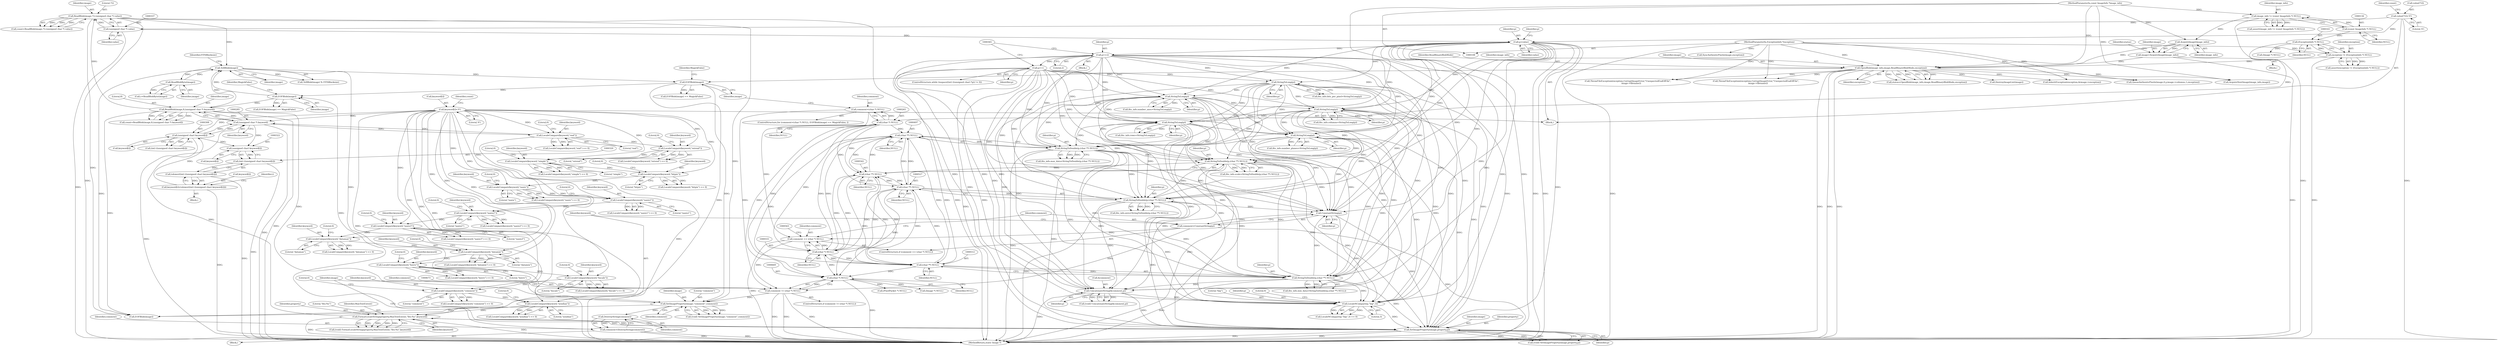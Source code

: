 digraph "0_ImageMagick_f6e9d0d9955e85bdd7540b251cd50d598dacc5e6_18@pointer" {
"1000680" [label="(Call,DestroyString(comment))"];
"1000674" [label="(Call,SetImageProperty(image,\"comment\",comment))"];
"1000613" [label="(Call,TellBlob(image))"];
"1000333" [label="(Call,ReadBlob(image,72,(unsigned char *) value))"];
"1000281" [label="(Call,ReadBlob(image,8,(unsigned char *) keyword))"];
"1000274" [label="(Call,EOFBlob(image))"];
"1000268" [label="(Call,EOFBlob(image))"];
"1000175" [label="(Call,OpenBlob(image_info,image,ReadBinaryBlobMode,exception))"];
"1000171" [label="(Call,AcquireImage(image_info))"];
"1000131" [label="(Call,image_info != (const ImageInfo *) NULL)"];
"1000109" [label="(MethodParameterIn,const ImageInfo *image_info)"];
"1000133" [label="(Call,(const ImageInfo *) NULL)"];
"1000169" [label="(Call,image=AcquireImage(image_info))"];
"1000158" [label="(Call,exception != (ExceptionInfo *) NULL)"];
"1000110" [label="(MethodParameterIn,ExceptionInfo *exception)"];
"1000160" [label="(Call,(ExceptionInfo *) NULL)"];
"1000602" [label="(Call,SetImageProperty(image,property,p))"];
"1000595" [label="(Call,FormatLocaleString(property,MaxTextExtent,\"fits:%s\",keyword))"];
"1000570" [label="(Call,LocaleCompare(keyword,\"xendian\"))"];
"1000546" [label="(Call,LocaleCompare(keyword,\"comment\"))"];
"1000326" [label="(Call,keyword[i]='\0')"];
"1000531" [label="(Call,LocaleCompare(keyword,\"bscale\"))"];
"1000516" [label="(Call,LocaleCompare(keyword,\"bzero\"))"];
"1000501" [label="(Call,LocaleCompare(keyword,\"datamin\"))"];
"1000486" [label="(Call,LocaleCompare(keyword,\"datamax\"))"];
"1000474" [label="(Call,LocaleCompare(keyword,\"naxis3\"))"];
"1000462" [label="(Call,LocaleCompare(keyword,\"naxis2\"))"];
"1000450" [label="(Call,LocaleCompare(keyword,\"naxis1\"))"];
"1000438" [label="(Call,LocaleCompare(keyword,\"naxis\"))"];
"1000426" [label="(Call,LocaleCompare(keyword,\"bitpix\"))"];
"1000404" [label="(Call,LocaleCompare(keyword,\"simple\"))"];
"1000382" [label="(Call,LocaleCompare(keyword,\"extend\"))"];
"1000375" [label="(Call,LocaleCompare(keyword,\"end\"))"];
"1000284" [label="(Call,(unsigned char *) keyword)"];
"1000307" [label="(Call,(unsigned char) keyword[i])"];
"1000314" [label="(Call,keyword[i]=tolower((int) ((unsigned char) keyword[i])))"];
"1000318" [label="(Call,tolower((int) ((unsigned char) keyword[i])))"];
"1000319" [label="(Call,(int) ((unsigned char) keyword[i]))"];
"1000321" [label="(Call,(unsigned char) keyword[i])"];
"1000539" [label="(Call,StringToDouble(p,(char **) NULL))"];
"1000524" [label="(Call,StringToDouble(p,(char **) NULL))"];
"1000458" [label="(Call,StringToLong(p))"];
"1000446" [label="(Call,StringToLong(p))"];
"1000349" [label="(Call,p=value)"];
"1000336" [label="(Call,(unsigned char *) value)"];
"1000339" [label="(Call,value[72]='\0')"];
"1000434" [label="(Call,StringToLong(p))"];
"1000371" [label="(Call,p++)"];
"1000358" [label="(Call,p+=2)"];
"1000482" [label="(Call,StringToLong(p))"];
"1000470" [label="(Call,StringToLong(p))"];
"1000494" [label="(Call,StringToDouble(p,(char **) NULL))"];
"1000496" [label="(Call,(char **) NULL)"];
"1000526" [label="(Call,(char **) NULL)"];
"1000554" [label="(Call,(char *) NULL)"];
"1000264" [label="(Call,(char *) NULL)"];
"1000541" [label="(Call,(char **) NULL)"];
"1000511" [label="(Call,(char **) NULL)"];
"1000509" [label="(Call,StringToDouble(p,(char **) NULL))"];
"1000559" [label="(Call,ConstantString(p))"];
"1000577" [label="(Call,LocaleNCompare(p,\"big\",3))"];
"1000564" [label="(Call,ConcatenateString(&comment,p))"];
"1000622" [label="(Call,ReadBlobByte(image))"];
"1000666" [label="(Call,comment != (char *) NULL)"];
"1000552" [label="(Call,comment == (char *) NULL)"];
"1000262" [label="(Call,comment=(char *) NULL)"];
"1000557" [label="(Call,comment=ConstantString(p))"];
"1000668" [label="(Call,(char *) NULL)"];
"1000678" [label="(Call,comment=DestroyString(comment))"];
"1000533" [label="(Literal,\"bscale\")"];
"1000172" [label="(Identifier,image_info)"];
"1000174" [label="(Identifier,status)"];
"1000187" [label="(Call,DestroyImageList(image))"];
"1000309" [label="(Call,keyword[i])"];
"1000339" [label="(Call,value[72]='\0')"];
"1000175" [label="(Call,OpenBlob(image_info,image,ReadBinaryBlobMode,exception))"];
"1000681" [label="(Identifier,comment)"];
"1000546" [label="(Call,LocaleCompare(keyword,\"comment\"))"];
"1000541" [label="(Call,(char **) NULL)"];
"1000277" [label="(Block,)"];
"1000307" [label="(Call,(unsigned char) keyword[i])"];
"1000178" [label="(Identifier,ReadBinaryBlobMode)"];
"1000539" [label="(Call,StringToDouble(p,(char **) NULL))"];
"1000269" [label="(Identifier,image)"];
"1000346" [label="(Identifier,count)"];
"1000560" [label="(Identifier,p)"];
"1000595" [label="(Call,FormatLocaleString(property,MaxTextExtent,\"fits:%s\",keyword))"];
"1000361" [label="(ControlStructure,while (isspace((int) ((unsigned char) *p)) != 0))"];
"1000381" [label="(Call,LocaleCompare(keyword,\"extend\") == 0)"];
"1000404" [label="(Call,LocaleCompare(keyword,\"simple\"))"];
"1000495" [label="(Identifier,p)"];
"1000488" [label="(Literal,\"datamax\")"];
"1000406" [label="(Literal,\"simple\")"];
"1000326" [label="(Call,keyword[i]='\0')"];
"1000515" [label="(Call,LocaleCompare(keyword,\"bzero\") == 0)"];
"1000620" [label="(Call,c=ReadBlobByte(image))"];
"1000936" [label="(Call,QueueAuthenticPixels(image,0,y,image->columns,1,exception))"];
"1000603" [label="(Identifier,image)"];
"1000549" [label="(Literal,0)"];
"1000286" [label="(Identifier,keyword)"];
"1000110" [label="(MethodParameterIn,ExceptionInfo *exception)"];
"1000111" [label="(Block,)"];
"1000282" [label="(Identifier,image)"];
"1000556" [label="(Identifier,NULL)"];
"1000489" [label="(Literal,0)"];
"1000596" [label="(Identifier,property)"];
"1000530" [label="(Call,LocaleCompare(keyword,\"bscale\") == 0)"];
"1000503" [label="(Literal,\"datamin\")"];
"1000371" [label="(Call,p++)"];
"1000462" [label="(Call,LocaleCompare(keyword,\"naxis2\"))"];
"1000263" [label="(Identifier,comment)"];
"1000511" [label="(Call,(char **) NULL)"];
"1000176" [label="(Identifier,image_info)"];
"1000359" [label="(Identifier,p)"];
"1000343" [label="(Literal,'\0')"];
"1000267" [label="(Call,EOFBlob(image) == MagickFalse)"];
"1000570" [label="(Call,LocaleCompare(keyword,\"xendian\"))"];
"1000576" [label="(Call,LocaleNCompare(p,\"big\",3) == 0)"];
"1000274" [label="(Call,EOFBlob(image))"];
"1000336" [label="(Call,(unsigned char *) value)"];
"1000430" [label="(Call,fits_info.bits_per_pixel=StringToLong(p))"];
"1000360" [label="(Literal,2)"];
"1000602" [label="(Call,SetImageProperty(image,property,p))"];
"1000158" [label="(Call,exception != (ExceptionInfo *) NULL)"];
"1000434" [label="(Call,StringToLong(p))"];
"1000442" [label="(Call,fits_info.number_axes=StringToLong(p))"];
"1000465" [label="(Literal,0)"];
"1000264" [label="(Call,(char *) NULL)"];
"1000464" [label="(Literal,\"naxis2\")"];
"1000685" [label="(Identifier,image)"];
"1000571" [label="(Identifier,keyword)"];
"1000190" [label="(Call,(Image *) NULL)"];
"1000516" [label="(Call,LocaleCompare(keyword,\"bzero\"))"];
"1000384" [label="(Literal,\"extend\")"];
"1000526" [label="(Call,(char **) NULL)"];
"1000440" [label="(Literal,\"naxis\")"];
"1000562" [label="(Call,(void) ConcatenateString(&comment,p))"];
"1000483" [label="(Identifier,p)"];
"1000477" [label="(Literal,0)"];
"1000281" [label="(Call,ReadBlob(image,8,(unsigned char *) keyword))"];
"1000427" [label="(Identifier,keyword)"];
"1000614" [label="(Identifier,image)"];
"1000666" [label="(Call,comment != (char *) NULL)"];
"1001109" [label="(Call,AcquireNextImage(image_info,image))"];
"1001033" [label="(Call,SyncAuthenticPixels(image,exception))"];
"1000678" [label="(Call,comment=DestroyString(comment))"];
"1000279" [label="(Call,count=ReadBlob(image,8,(unsigned char *) keyword))"];
"1000494" [label="(Call,StringToDouble(p,(char **) NULL))"];
"1000452" [label="(Literal,\"naxis1\")"];
"1000478" [label="(Call,fits_info.number_planes=StringToLong(p))"];
"1000598" [label="(Literal,\"fits:%s\")"];
"1000171" [label="(Call,AcquireImage(image_info))"];
"1000518" [label="(Literal,\"bzero\")"];
"1000162" [label="(Identifier,NULL)"];
"1000579" [label="(Literal,\"big\")"];
"1000519" [label="(Literal,0)"];
"1000597" [label="(Identifier,MaxTextExtent)"];
"1000485" [label="(Call,LocaleCompare(keyword,\"datamax\") == 0)"];
"1000557" [label="(Call,comment=ConstantString(p))"];
"1000446" [label="(Call,StringToLong(p))"];
"1000547" [label="(Identifier,keyword)"];
"1000502" [label="(Identifier,keyword)"];
"1000520" [label="(Call,fits_info.zero=StringToDouble(p,(char **) NULL))"];
"1000375" [label="(Call,LocaleCompare(keyword,\"end\"))"];
"1000665" [label="(ControlStructure,if (comment != (char *) NULL))"];
"1000351" [label="(Identifier,value)"];
"1000552" [label="(Call,comment == (char *) NULL)"];
"1000612" [label="(Call,TellBlob(image) % FITSBlocksize)"];
"1000613" [label="(Call,TellBlob(image))"];
"1000276" [label="(Identifier,MagickFalse)"];
"1000545" [label="(Call,LocaleCompare(keyword,\"comment\") == 0)"];
"1000475" [label="(Identifier,keyword)"];
"1000451" [label="(Identifier,keyword)"];
"1000323" [label="(Call,keyword[i])"];
"1000622" [label="(Call,ReadBlobByte(image))"];
"1000470" [label="(Call,StringToLong(p))"];
"1000573" [label="(Literal,0)"];
"1000487" [label="(Identifier,keyword)"];
"1000273" [label="(Call,EOFBlob(image) == MagickFalse)"];
"1000275" [label="(Identifier,image)"];
"1000109" [label="(MethodParameterIn,const ImageInfo *image_info)"];
"1000599" [label="(Identifier,keyword)"];
"1000559" [label="(Call,ConstantString(p))"];
"1000501" [label="(Call,LocaleCompare(keyword,\"datamin\"))"];
"1000623" [label="(Identifier,image)"];
"1000577" [label="(Call,LocaleNCompare(p,\"big\",3))"];
"1000315" [label="(Call,keyword[i])"];
"1000474" [label="(Call,LocaleCompare(keyword,\"naxis3\"))"];
"1000169" [label="(Call,image=AcquireImage(image_info))"];
"1000377" [label="(Literal,\"end\")"];
"1000600" [label="(Call,(void) SetImageProperty(image,property,p))"];
"1000466" [label="(Call,fits_info.rows=StringToLong(p))"];
"1000338" [label="(Identifier,value)"];
"1000604" [label="(Identifier,property)"];
"1000548" [label="(Literal,\"comment\")"];
"1000435" [label="(Identifier,p)"];
"1000498" [label="(Identifier,NULL)"];
"1000500" [label="(Call,LocaleCompare(keyword,\"datamin\") == 0)"];
"1000425" [label="(Call,LocaleCompare(keyword,\"bitpix\") == 0)"];
"1000553" [label="(Identifier,comment)"];
"1000426" [label="(Call,LocaleCompare(keyword,\"bitpix\"))"];
"1000458" [label="(Call,StringToLong(p))"];
"1000668" [label="(Call,(char *) NULL)"];
"1000593" [label="(Call,(void) FormatLocaleString(property,MaxTextExtent,\"fits:%s\",keyword))"];
"1000441" [label="(Literal,0)"];
"1000332" [label="(Identifier,count)"];
"1000319" [label="(Call,(int) ((unsigned char) keyword[i]))"];
"1000532" [label="(Identifier,keyword)"];
"1000677" [label="(Identifier,comment)"];
"1000449" [label="(Call,LocaleCompare(keyword,\"naxis1\") == 0)"];
"1000540" [label="(Identifier,p)"];
"1000177" [label="(Identifier,image)"];
"1000327" [label="(Call,keyword[i])"];
"1000670" [label="(Identifier,NULL)"];
"1000318" [label="(Call,tolower((int) ((unsigned char) keyword[i])))"];
"1000564" [label="(Call,ConcatenateString(&comment,p))"];
"1000130" [label="(Call,assert(image_info != (const ImageInfo *) NULL))"];
"1000429" [label="(Literal,0)"];
"1000505" [label="(Call,fits_info.min_data=StringToDouble(p,(char **) NULL))"];
"1000378" [label="(Literal,0)"];
"1000684" [label="(Call,EOFBlob(image))"];
"1000476" [label="(Literal,\"naxis3\")"];
"1000482" [label="(Call,StringToLong(p))"];
"1000428" [label="(Literal,\"bitpix\")"];
"1000135" [label="(Identifier,NULL)"];
"1000405" [label="(Identifier,keyword)"];
"1000572" [label="(Literal,\"xendian\")"];
"1000674" [label="(Call,SetImageProperty(image,\"comment\",comment))"];
"1000580" [label="(Literal,3)"];
"1000675" [label="(Identifier,image)"];
"1000133" [label="(Call,(const ImageInfo *) NULL)"];
"1000676" [label="(Literal,\"comment\")"];
"1000517" [label="(Identifier,keyword)"];
"1000403" [label="(Call,LocaleCompare(keyword,\"simple\") == 0)"];
"1000159" [label="(Identifier,exception)"];
"1000357" [label="(Block,)"];
"1000450" [label="(Call,LocaleCompare(keyword,\"naxis1\"))"];
"1000170" [label="(Identifier,image)"];
"1000667" [label="(Identifier,comment)"];
"1000331" [label="(Call,count=ReadBlob(image,72,(unsigned char *) value))"];
"1000157" [label="(Call,assert(exception != (ExceptionInfo *) NULL))"];
"1000330" [label="(Literal,'\0')"];
"1000350" [label="(Identifier,p)"];
"1000376" [label="(Identifier,keyword)"];
"1000535" [label="(Call,fits_info.scale=StringToDouble(p,(char **) NULL))"];
"1000439" [label="(Identifier,keyword)"];
"1000270" [label="(Identifier,MagickFalse)"];
"1000132" [label="(Identifier,image_info)"];
"1000131" [label="(Call,image_info != (const ImageInfo *) NULL)"];
"1000463" [label="(Identifier,keyword)"];
"1000349" [label="(Call,p=value)"];
"1000525" [label="(Identifier,p)"];
"1000334" [label="(Identifier,image)"];
"1000382" [label="(Call,LocaleCompare(keyword,\"extend\"))"];
"1000558" [label="(Identifier,comment)"];
"1001153" [label="(MethodReturn,static Image *)"];
"1000605" [label="(Identifier,p)"];
"1000504" [label="(Literal,0)"];
"1000679" [label="(Identifier,comment)"];
"1000355" [label="(Identifier,p)"];
"1000551" [label="(ControlStructure,if (comment == (char *) NULL))"];
"1000543" [label="(Identifier,NULL)"];
"1000554" [label="(Call,(char *) NULL)"];
"1000333" [label="(Call,ReadBlob(image,72,(unsigned char *) value))"];
"1000262" [label="(Call,comment=(char *) NULL)"];
"1000565" [label="(Call,&comment)"];
"1000948" [label="(Call,(PixelPacket *) NULL)"];
"1000569" [label="(Call,LocaleCompare(keyword,\"xendian\") == 0)"];
"1000372" [label="(Identifier,p)"];
"1000471" [label="(Identifier,p)"];
"1000437" [label="(Call,LocaleCompare(keyword,\"naxis\") == 0)"];
"1000531" [label="(Call,LocaleCompare(keyword,\"bscale\"))"];
"1000407" [label="(Literal,0)"];
"1000578" [label="(Identifier,p)"];
"1000447" [label="(Identifier,p)"];
"1000179" [label="(Identifier,exception)"];
"1000383" [label="(Identifier,keyword)"];
"1000615" [label="(Identifier,FITSBlocksize)"];
"1000680" [label="(Call,DestroyString(comment))"];
"1001069" [label="(Call,ThrowFileException(exception,CorruptImageError,\"UnexpectedEndOfFile\",\n          image->filename))"];
"1000261" [label="(ControlStructure,for (comment=(char *) NULL; EOFBlob(image) == MagickFalse; ))"];
"1000266" [label="(Identifier,NULL)"];
"1000314" [label="(Call,keyword[i]=tolower((int) ((unsigned char) keyword[i])))"];
"1000509" [label="(Call,StringToDouble(p,(char **) NULL))"];
"1000454" [label="(Call,fits_info.columns=StringToLong(p))"];
"1000340" [label="(Call,value[72])"];
"1000567" [label="(Identifier,p)"];
"1000513" [label="(Identifier,NULL)"];
"1000438" [label="(Call,LocaleCompare(keyword,\"naxis\"))"];
"1000283" [label="(Literal,8)"];
"1000687" [label="(Call,ThrowFileException(exception,CorruptImageError,\"UnexpectedEndOfFile\",\n      image->filename))"];
"1000459" [label="(Identifier,p)"];
"1000496" [label="(Call,(char **) NULL)"];
"1000284" [label="(Call,(unsigned char *) keyword)"];
"1000453" [label="(Literal,0)"];
"1000301" [label="(Block,)"];
"1000486" [label="(Call,LocaleCompare(keyword,\"datamax\"))"];
"1000385" [label="(Literal,0)"];
"1000335" [label="(Literal,72)"];
"1000268" [label="(Call,EOFBlob(image))"];
"1000173" [label="(Call,status=OpenBlob(image_info,image,ReadBinaryBlobMode,exception))"];
"1000524" [label="(Call,StringToDouble(p,(char **) NULL))"];
"1000490" [label="(Call,fits_info.max_data=StringToDouble(p,(char **) NULL))"];
"1000358" [label="(Call,p+=2)"];
"1000581" [label="(Literal,0)"];
"1000305" [label="(Call,(int) ((unsigned char) keyword[i]))"];
"1000837" [label="(Call,InheritException(exception,&image->exception))"];
"1000300" [label="(Identifier,i)"];
"1000534" [label="(Literal,0)"];
"1000321" [label="(Call,(unsigned char) keyword[i])"];
"1001116" [label="(Call,(Image *) NULL)"];
"1000671" [label="(Block,)"];
"1000473" [label="(Call,LocaleCompare(keyword,\"naxis3\") == 0)"];
"1000510" [label="(Identifier,p)"];
"1000461" [label="(Call,LocaleCompare(keyword,\"naxis2\") == 0)"];
"1000528" [label="(Identifier,NULL)"];
"1000160" [label="(Call,(ExceptionInfo *) NULL)"];
"1000374" [label="(Call,LocaleCompare(keyword,\"end\") == 0)"];
"1000672" [label="(Call,(void) SetImageProperty(image,\"comment\",comment))"];
"1000680" -> "1000678"  [label="AST: "];
"1000680" -> "1000681"  [label="CFG: "];
"1000681" -> "1000680"  [label="AST: "];
"1000678" -> "1000680"  [label="CFG: "];
"1000680" -> "1000678"  [label="DDG: "];
"1000674" -> "1000680"  [label="DDG: "];
"1000674" -> "1000672"  [label="AST: "];
"1000674" -> "1000677"  [label="CFG: "];
"1000675" -> "1000674"  [label="AST: "];
"1000676" -> "1000674"  [label="AST: "];
"1000677" -> "1000674"  [label="AST: "];
"1000672" -> "1000674"  [label="CFG: "];
"1000674" -> "1000672"  [label="DDG: "];
"1000674" -> "1000672"  [label="DDG: "];
"1000674" -> "1000672"  [label="DDG: "];
"1000613" -> "1000674"  [label="DDG: "];
"1000333" -> "1000674"  [label="DDG: "];
"1000281" -> "1000674"  [label="DDG: "];
"1000268" -> "1000674"  [label="DDG: "];
"1000666" -> "1000674"  [label="DDG: "];
"1000674" -> "1000684"  [label="DDG: "];
"1000613" -> "1000612"  [label="AST: "];
"1000613" -> "1000614"  [label="CFG: "];
"1000614" -> "1000613"  [label="AST: "];
"1000615" -> "1000613"  [label="CFG: "];
"1000613" -> "1000268"  [label="DDG: "];
"1000613" -> "1000612"  [label="DDG: "];
"1000333" -> "1000613"  [label="DDG: "];
"1000622" -> "1000613"  [label="DDG: "];
"1000281" -> "1000613"  [label="DDG: "];
"1000274" -> "1000613"  [label="DDG: "];
"1000613" -> "1000622"  [label="DDG: "];
"1000613" -> "1000684"  [label="DDG: "];
"1000333" -> "1000331"  [label="AST: "];
"1000333" -> "1000336"  [label="CFG: "];
"1000334" -> "1000333"  [label="AST: "];
"1000335" -> "1000333"  [label="AST: "];
"1000336" -> "1000333"  [label="AST: "];
"1000331" -> "1000333"  [label="CFG: "];
"1000333" -> "1001153"  [label="DDG: "];
"1000333" -> "1000331"  [label="DDG: "];
"1000333" -> "1000331"  [label="DDG: "];
"1000333" -> "1000331"  [label="DDG: "];
"1000281" -> "1000333"  [label="DDG: "];
"1000336" -> "1000333"  [label="DDG: "];
"1000333" -> "1000602"  [label="DDG: "];
"1000333" -> "1000684"  [label="DDG: "];
"1000281" -> "1000279"  [label="AST: "];
"1000281" -> "1000284"  [label="CFG: "];
"1000282" -> "1000281"  [label="AST: "];
"1000283" -> "1000281"  [label="AST: "];
"1000284" -> "1000281"  [label="AST: "];
"1000279" -> "1000281"  [label="CFG: "];
"1000281" -> "1001153"  [label="DDG: "];
"1000281" -> "1000279"  [label="DDG: "];
"1000281" -> "1000279"  [label="DDG: "];
"1000281" -> "1000279"  [label="DDG: "];
"1000274" -> "1000281"  [label="DDG: "];
"1000284" -> "1000281"  [label="DDG: "];
"1000281" -> "1000684"  [label="DDG: "];
"1000274" -> "1000273"  [label="AST: "];
"1000274" -> "1000275"  [label="CFG: "];
"1000275" -> "1000274"  [label="AST: "];
"1000276" -> "1000274"  [label="CFG: "];
"1000274" -> "1000273"  [label="DDG: "];
"1000268" -> "1000274"  [label="DDG: "];
"1000602" -> "1000274"  [label="DDG: "];
"1000268" -> "1000267"  [label="AST: "];
"1000268" -> "1000269"  [label="CFG: "];
"1000269" -> "1000268"  [label="AST: "];
"1000270" -> "1000268"  [label="CFG: "];
"1000268" -> "1000267"  [label="DDG: "];
"1000175" -> "1000268"  [label="DDG: "];
"1000268" -> "1000684"  [label="DDG: "];
"1000175" -> "1000173"  [label="AST: "];
"1000175" -> "1000179"  [label="CFG: "];
"1000176" -> "1000175"  [label="AST: "];
"1000177" -> "1000175"  [label="AST: "];
"1000178" -> "1000175"  [label="AST: "];
"1000179" -> "1000175"  [label="AST: "];
"1000173" -> "1000175"  [label="CFG: "];
"1000175" -> "1001153"  [label="DDG: "];
"1000175" -> "1001153"  [label="DDG: "];
"1000175" -> "1001153"  [label="DDG: "];
"1000175" -> "1000173"  [label="DDG: "];
"1000175" -> "1000173"  [label="DDG: "];
"1000175" -> "1000173"  [label="DDG: "];
"1000175" -> "1000173"  [label="DDG: "];
"1000171" -> "1000175"  [label="DDG: "];
"1000109" -> "1000175"  [label="DDG: "];
"1000169" -> "1000175"  [label="DDG: "];
"1000158" -> "1000175"  [label="DDG: "];
"1000110" -> "1000175"  [label="DDG: "];
"1000175" -> "1000187"  [label="DDG: "];
"1000175" -> "1000687"  [label="DDG: "];
"1000175" -> "1000837"  [label="DDG: "];
"1000175" -> "1000936"  [label="DDG: "];
"1000175" -> "1001069"  [label="DDG: "];
"1000175" -> "1001109"  [label="DDG: "];
"1000171" -> "1000169"  [label="AST: "];
"1000171" -> "1000172"  [label="CFG: "];
"1000172" -> "1000171"  [label="AST: "];
"1000169" -> "1000171"  [label="CFG: "];
"1000171" -> "1000169"  [label="DDG: "];
"1000131" -> "1000171"  [label="DDG: "];
"1000109" -> "1000171"  [label="DDG: "];
"1000131" -> "1000130"  [label="AST: "];
"1000131" -> "1000133"  [label="CFG: "];
"1000132" -> "1000131"  [label="AST: "];
"1000133" -> "1000131"  [label="AST: "];
"1000130" -> "1000131"  [label="CFG: "];
"1000131" -> "1001153"  [label="DDG: "];
"1000131" -> "1000130"  [label="DDG: "];
"1000131" -> "1000130"  [label="DDG: "];
"1000109" -> "1000131"  [label="DDG: "];
"1000133" -> "1000131"  [label="DDG: "];
"1000109" -> "1000108"  [label="AST: "];
"1000109" -> "1001153"  [label="DDG: "];
"1000109" -> "1001109"  [label="DDG: "];
"1000133" -> "1000135"  [label="CFG: "];
"1000134" -> "1000133"  [label="AST: "];
"1000135" -> "1000133"  [label="AST: "];
"1000133" -> "1000160"  [label="DDG: "];
"1000169" -> "1000111"  [label="AST: "];
"1000170" -> "1000169"  [label="AST: "];
"1000174" -> "1000169"  [label="CFG: "];
"1000169" -> "1001153"  [label="DDG: "];
"1000158" -> "1000157"  [label="AST: "];
"1000158" -> "1000160"  [label="CFG: "];
"1000159" -> "1000158"  [label="AST: "];
"1000160" -> "1000158"  [label="AST: "];
"1000157" -> "1000158"  [label="CFG: "];
"1000158" -> "1001153"  [label="DDG: "];
"1000158" -> "1000157"  [label="DDG: "];
"1000158" -> "1000157"  [label="DDG: "];
"1000110" -> "1000158"  [label="DDG: "];
"1000160" -> "1000158"  [label="DDG: "];
"1000110" -> "1000108"  [label="AST: "];
"1000110" -> "1001153"  [label="DDG: "];
"1000110" -> "1000687"  [label="DDG: "];
"1000110" -> "1000837"  [label="DDG: "];
"1000110" -> "1000936"  [label="DDG: "];
"1000110" -> "1001033"  [label="DDG: "];
"1000110" -> "1001069"  [label="DDG: "];
"1000160" -> "1000162"  [label="CFG: "];
"1000161" -> "1000160"  [label="AST: "];
"1000162" -> "1000160"  [label="AST: "];
"1000160" -> "1000190"  [label="DDG: "];
"1000160" -> "1000264"  [label="DDG: "];
"1000602" -> "1000600"  [label="AST: "];
"1000602" -> "1000605"  [label="CFG: "];
"1000603" -> "1000602"  [label="AST: "];
"1000604" -> "1000602"  [label="AST: "];
"1000605" -> "1000602"  [label="AST: "];
"1000600" -> "1000602"  [label="CFG: "];
"1000602" -> "1001153"  [label="DDG: "];
"1000602" -> "1001153"  [label="DDG: "];
"1000602" -> "1000595"  [label="DDG: "];
"1000602" -> "1000600"  [label="DDG: "];
"1000602" -> "1000600"  [label="DDG: "];
"1000602" -> "1000600"  [label="DDG: "];
"1000595" -> "1000602"  [label="DDG: "];
"1000539" -> "1000602"  [label="DDG: "];
"1000524" -> "1000602"  [label="DDG: "];
"1000559" -> "1000602"  [label="DDG: "];
"1000458" -> "1000602"  [label="DDG: "];
"1000482" -> "1000602"  [label="DDG: "];
"1000349" -> "1000602"  [label="DDG: "];
"1000434" -> "1000602"  [label="DDG: "];
"1000371" -> "1000602"  [label="DDG: "];
"1000358" -> "1000602"  [label="DDG: "];
"1000494" -> "1000602"  [label="DDG: "];
"1000446" -> "1000602"  [label="DDG: "];
"1000577" -> "1000602"  [label="DDG: "];
"1000564" -> "1000602"  [label="DDG: "];
"1000470" -> "1000602"  [label="DDG: "];
"1000509" -> "1000602"  [label="DDG: "];
"1000595" -> "1000593"  [label="AST: "];
"1000595" -> "1000599"  [label="CFG: "];
"1000596" -> "1000595"  [label="AST: "];
"1000597" -> "1000595"  [label="AST: "];
"1000598" -> "1000595"  [label="AST: "];
"1000599" -> "1000595"  [label="AST: "];
"1000593" -> "1000595"  [label="CFG: "];
"1000595" -> "1001153"  [label="DDG: "];
"1000595" -> "1001153"  [label="DDG: "];
"1000595" -> "1000284"  [label="DDG: "];
"1000595" -> "1000593"  [label="DDG: "];
"1000595" -> "1000593"  [label="DDG: "];
"1000595" -> "1000593"  [label="DDG: "];
"1000595" -> "1000593"  [label="DDG: "];
"1000570" -> "1000595"  [label="DDG: "];
"1000326" -> "1000595"  [label="DDG: "];
"1000570" -> "1000569"  [label="AST: "];
"1000570" -> "1000572"  [label="CFG: "];
"1000571" -> "1000570"  [label="AST: "];
"1000572" -> "1000570"  [label="AST: "];
"1000573" -> "1000570"  [label="CFG: "];
"1000570" -> "1000569"  [label="DDG: "];
"1000570" -> "1000569"  [label="DDG: "];
"1000546" -> "1000570"  [label="DDG: "];
"1000326" -> "1000570"  [label="DDG: "];
"1000546" -> "1000545"  [label="AST: "];
"1000546" -> "1000548"  [label="CFG: "];
"1000547" -> "1000546"  [label="AST: "];
"1000548" -> "1000546"  [label="AST: "];
"1000549" -> "1000546"  [label="CFG: "];
"1000546" -> "1000545"  [label="DDG: "];
"1000546" -> "1000545"  [label="DDG: "];
"1000326" -> "1000546"  [label="DDG: "];
"1000531" -> "1000546"  [label="DDG: "];
"1000326" -> "1000277"  [label="AST: "];
"1000326" -> "1000330"  [label="CFG: "];
"1000327" -> "1000326"  [label="AST: "];
"1000330" -> "1000326"  [label="AST: "];
"1000332" -> "1000326"  [label="CFG: "];
"1000326" -> "1001153"  [label="DDG: "];
"1000326" -> "1000284"  [label="DDG: "];
"1000326" -> "1000307"  [label="DDG: "];
"1000326" -> "1000375"  [label="DDG: "];
"1000326" -> "1000382"  [label="DDG: "];
"1000326" -> "1000404"  [label="DDG: "];
"1000326" -> "1000426"  [label="DDG: "];
"1000326" -> "1000438"  [label="DDG: "];
"1000326" -> "1000450"  [label="DDG: "];
"1000326" -> "1000462"  [label="DDG: "];
"1000326" -> "1000474"  [label="DDG: "];
"1000326" -> "1000486"  [label="DDG: "];
"1000326" -> "1000501"  [label="DDG: "];
"1000326" -> "1000516"  [label="DDG: "];
"1000326" -> "1000531"  [label="DDG: "];
"1000531" -> "1000530"  [label="AST: "];
"1000531" -> "1000533"  [label="CFG: "];
"1000532" -> "1000531"  [label="AST: "];
"1000533" -> "1000531"  [label="AST: "];
"1000534" -> "1000531"  [label="CFG: "];
"1000531" -> "1000530"  [label="DDG: "];
"1000531" -> "1000530"  [label="DDG: "];
"1000516" -> "1000531"  [label="DDG: "];
"1000516" -> "1000515"  [label="AST: "];
"1000516" -> "1000518"  [label="CFG: "];
"1000517" -> "1000516"  [label="AST: "];
"1000518" -> "1000516"  [label="AST: "];
"1000519" -> "1000516"  [label="CFG: "];
"1000516" -> "1000515"  [label="DDG: "];
"1000516" -> "1000515"  [label="DDG: "];
"1000501" -> "1000516"  [label="DDG: "];
"1000501" -> "1000500"  [label="AST: "];
"1000501" -> "1000503"  [label="CFG: "];
"1000502" -> "1000501"  [label="AST: "];
"1000503" -> "1000501"  [label="AST: "];
"1000504" -> "1000501"  [label="CFG: "];
"1000501" -> "1000500"  [label="DDG: "];
"1000501" -> "1000500"  [label="DDG: "];
"1000486" -> "1000501"  [label="DDG: "];
"1000486" -> "1000485"  [label="AST: "];
"1000486" -> "1000488"  [label="CFG: "];
"1000487" -> "1000486"  [label="AST: "];
"1000488" -> "1000486"  [label="AST: "];
"1000489" -> "1000486"  [label="CFG: "];
"1000486" -> "1000485"  [label="DDG: "];
"1000486" -> "1000485"  [label="DDG: "];
"1000474" -> "1000486"  [label="DDG: "];
"1000474" -> "1000473"  [label="AST: "];
"1000474" -> "1000476"  [label="CFG: "];
"1000475" -> "1000474"  [label="AST: "];
"1000476" -> "1000474"  [label="AST: "];
"1000477" -> "1000474"  [label="CFG: "];
"1000474" -> "1000473"  [label="DDG: "];
"1000474" -> "1000473"  [label="DDG: "];
"1000462" -> "1000474"  [label="DDG: "];
"1000462" -> "1000461"  [label="AST: "];
"1000462" -> "1000464"  [label="CFG: "];
"1000463" -> "1000462"  [label="AST: "];
"1000464" -> "1000462"  [label="AST: "];
"1000465" -> "1000462"  [label="CFG: "];
"1000462" -> "1000461"  [label="DDG: "];
"1000462" -> "1000461"  [label="DDG: "];
"1000450" -> "1000462"  [label="DDG: "];
"1000450" -> "1000449"  [label="AST: "];
"1000450" -> "1000452"  [label="CFG: "];
"1000451" -> "1000450"  [label="AST: "];
"1000452" -> "1000450"  [label="AST: "];
"1000453" -> "1000450"  [label="CFG: "];
"1000450" -> "1000449"  [label="DDG: "];
"1000450" -> "1000449"  [label="DDG: "];
"1000438" -> "1000450"  [label="DDG: "];
"1000438" -> "1000437"  [label="AST: "];
"1000438" -> "1000440"  [label="CFG: "];
"1000439" -> "1000438"  [label="AST: "];
"1000440" -> "1000438"  [label="AST: "];
"1000441" -> "1000438"  [label="CFG: "];
"1000438" -> "1000437"  [label="DDG: "];
"1000438" -> "1000437"  [label="DDG: "];
"1000426" -> "1000438"  [label="DDG: "];
"1000426" -> "1000425"  [label="AST: "];
"1000426" -> "1000428"  [label="CFG: "];
"1000427" -> "1000426"  [label="AST: "];
"1000428" -> "1000426"  [label="AST: "];
"1000429" -> "1000426"  [label="CFG: "];
"1000426" -> "1000425"  [label="DDG: "];
"1000426" -> "1000425"  [label="DDG: "];
"1000404" -> "1000426"  [label="DDG: "];
"1000404" -> "1000403"  [label="AST: "];
"1000404" -> "1000406"  [label="CFG: "];
"1000405" -> "1000404"  [label="AST: "];
"1000406" -> "1000404"  [label="AST: "];
"1000407" -> "1000404"  [label="CFG: "];
"1000404" -> "1000403"  [label="DDG: "];
"1000404" -> "1000403"  [label="DDG: "];
"1000382" -> "1000404"  [label="DDG: "];
"1000382" -> "1000381"  [label="AST: "];
"1000382" -> "1000384"  [label="CFG: "];
"1000383" -> "1000382"  [label="AST: "];
"1000384" -> "1000382"  [label="AST: "];
"1000385" -> "1000382"  [label="CFG: "];
"1000382" -> "1000381"  [label="DDG: "];
"1000382" -> "1000381"  [label="DDG: "];
"1000375" -> "1000382"  [label="DDG: "];
"1000375" -> "1000374"  [label="AST: "];
"1000375" -> "1000377"  [label="CFG: "];
"1000376" -> "1000375"  [label="AST: "];
"1000377" -> "1000375"  [label="AST: "];
"1000378" -> "1000375"  [label="CFG: "];
"1000375" -> "1001153"  [label="DDG: "];
"1000375" -> "1000284"  [label="DDG: "];
"1000375" -> "1000374"  [label="DDG: "];
"1000375" -> "1000374"  [label="DDG: "];
"1000284" -> "1000375"  [label="DDG: "];
"1000284" -> "1000286"  [label="CFG: "];
"1000285" -> "1000284"  [label="AST: "];
"1000286" -> "1000284"  [label="AST: "];
"1000284" -> "1001153"  [label="DDG: "];
"1000307" -> "1000284"  [label="DDG: "];
"1000284" -> "1000307"  [label="DDG: "];
"1000284" -> "1000321"  [label="DDG: "];
"1000307" -> "1000305"  [label="AST: "];
"1000307" -> "1000309"  [label="CFG: "];
"1000308" -> "1000307"  [label="AST: "];
"1000309" -> "1000307"  [label="AST: "];
"1000305" -> "1000307"  [label="CFG: "];
"1000307" -> "1001153"  [label="DDG: "];
"1000307" -> "1000305"  [label="DDG: "];
"1000314" -> "1000307"  [label="DDG: "];
"1000307" -> "1000321"  [label="DDG: "];
"1000314" -> "1000301"  [label="AST: "];
"1000314" -> "1000318"  [label="CFG: "];
"1000315" -> "1000314"  [label="AST: "];
"1000318" -> "1000314"  [label="AST: "];
"1000300" -> "1000314"  [label="CFG: "];
"1000314" -> "1001153"  [label="DDG: "];
"1000318" -> "1000314"  [label="DDG: "];
"1000318" -> "1000319"  [label="CFG: "];
"1000319" -> "1000318"  [label="AST: "];
"1000318" -> "1001153"  [label="DDG: "];
"1000319" -> "1000318"  [label="DDG: "];
"1000319" -> "1000321"  [label="CFG: "];
"1000320" -> "1000319"  [label="AST: "];
"1000321" -> "1000319"  [label="AST: "];
"1000319" -> "1001153"  [label="DDG: "];
"1000321" -> "1000319"  [label="DDG: "];
"1000321" -> "1000323"  [label="CFG: "];
"1000322" -> "1000321"  [label="AST: "];
"1000323" -> "1000321"  [label="AST: "];
"1000539" -> "1000535"  [label="AST: "];
"1000539" -> "1000541"  [label="CFG: "];
"1000540" -> "1000539"  [label="AST: "];
"1000541" -> "1000539"  [label="AST: "];
"1000535" -> "1000539"  [label="CFG: "];
"1000539" -> "1001153"  [label="DDG: "];
"1000539" -> "1000535"  [label="DDG: "];
"1000539" -> "1000535"  [label="DDG: "];
"1000524" -> "1000539"  [label="DDG: "];
"1000458" -> "1000539"  [label="DDG: "];
"1000482" -> "1000539"  [label="DDG: "];
"1000349" -> "1000539"  [label="DDG: "];
"1000434" -> "1000539"  [label="DDG: "];
"1000371" -> "1000539"  [label="DDG: "];
"1000358" -> "1000539"  [label="DDG: "];
"1000494" -> "1000539"  [label="DDG: "];
"1000446" -> "1000539"  [label="DDG: "];
"1000470" -> "1000539"  [label="DDG: "];
"1000509" -> "1000539"  [label="DDG: "];
"1000541" -> "1000539"  [label="DDG: "];
"1000539" -> "1000559"  [label="DDG: "];
"1000539" -> "1000564"  [label="DDG: "];
"1000539" -> "1000577"  [label="DDG: "];
"1000524" -> "1000520"  [label="AST: "];
"1000524" -> "1000526"  [label="CFG: "];
"1000525" -> "1000524"  [label="AST: "];
"1000526" -> "1000524"  [label="AST: "];
"1000520" -> "1000524"  [label="CFG: "];
"1000524" -> "1001153"  [label="DDG: "];
"1000524" -> "1000520"  [label="DDG: "];
"1000524" -> "1000520"  [label="DDG: "];
"1000458" -> "1000524"  [label="DDG: "];
"1000482" -> "1000524"  [label="DDG: "];
"1000349" -> "1000524"  [label="DDG: "];
"1000434" -> "1000524"  [label="DDG: "];
"1000371" -> "1000524"  [label="DDG: "];
"1000358" -> "1000524"  [label="DDG: "];
"1000494" -> "1000524"  [label="DDG: "];
"1000446" -> "1000524"  [label="DDG: "];
"1000470" -> "1000524"  [label="DDG: "];
"1000509" -> "1000524"  [label="DDG: "];
"1000526" -> "1000524"  [label="DDG: "];
"1000524" -> "1000559"  [label="DDG: "];
"1000524" -> "1000564"  [label="DDG: "];
"1000524" -> "1000577"  [label="DDG: "];
"1000458" -> "1000454"  [label="AST: "];
"1000458" -> "1000459"  [label="CFG: "];
"1000459" -> "1000458"  [label="AST: "];
"1000454" -> "1000458"  [label="CFG: "];
"1000458" -> "1000454"  [label="DDG: "];
"1000446" -> "1000458"  [label="DDG: "];
"1000349" -> "1000458"  [label="DDG: "];
"1000434" -> "1000458"  [label="DDG: "];
"1000371" -> "1000458"  [label="DDG: "];
"1000358" -> "1000458"  [label="DDG: "];
"1000458" -> "1000470"  [label="DDG: "];
"1000458" -> "1000482"  [label="DDG: "];
"1000458" -> "1000494"  [label="DDG: "];
"1000458" -> "1000509"  [label="DDG: "];
"1000458" -> "1000559"  [label="DDG: "];
"1000458" -> "1000564"  [label="DDG: "];
"1000458" -> "1000577"  [label="DDG: "];
"1000446" -> "1000442"  [label="AST: "];
"1000446" -> "1000447"  [label="CFG: "];
"1000447" -> "1000446"  [label="AST: "];
"1000442" -> "1000446"  [label="CFG: "];
"1000446" -> "1000442"  [label="DDG: "];
"1000349" -> "1000446"  [label="DDG: "];
"1000434" -> "1000446"  [label="DDG: "];
"1000371" -> "1000446"  [label="DDG: "];
"1000358" -> "1000446"  [label="DDG: "];
"1000446" -> "1000470"  [label="DDG: "];
"1000446" -> "1000482"  [label="DDG: "];
"1000446" -> "1000494"  [label="DDG: "];
"1000446" -> "1000509"  [label="DDG: "];
"1000446" -> "1000559"  [label="DDG: "];
"1000446" -> "1000564"  [label="DDG: "];
"1000446" -> "1000577"  [label="DDG: "];
"1000349" -> "1000277"  [label="AST: "];
"1000349" -> "1000351"  [label="CFG: "];
"1000350" -> "1000349"  [label="AST: "];
"1000351" -> "1000349"  [label="AST: "];
"1000355" -> "1000349"  [label="CFG: "];
"1000349" -> "1001153"  [label="DDG: "];
"1000349" -> "1001153"  [label="DDG: "];
"1000336" -> "1000349"  [label="DDG: "];
"1000339" -> "1000349"  [label="DDG: "];
"1000349" -> "1000358"  [label="DDG: "];
"1000349" -> "1000434"  [label="DDG: "];
"1000349" -> "1000470"  [label="DDG: "];
"1000349" -> "1000482"  [label="DDG: "];
"1000349" -> "1000494"  [label="DDG: "];
"1000349" -> "1000509"  [label="DDG: "];
"1000349" -> "1000559"  [label="DDG: "];
"1000349" -> "1000564"  [label="DDG: "];
"1000349" -> "1000577"  [label="DDG: "];
"1000336" -> "1000338"  [label="CFG: "];
"1000337" -> "1000336"  [label="AST: "];
"1000338" -> "1000336"  [label="AST: "];
"1000336" -> "1001153"  [label="DDG: "];
"1000339" -> "1000336"  [label="DDG: "];
"1000339" -> "1000277"  [label="AST: "];
"1000339" -> "1000343"  [label="CFG: "];
"1000340" -> "1000339"  [label="AST: "];
"1000343" -> "1000339"  [label="AST: "];
"1000346" -> "1000339"  [label="CFG: "];
"1000339" -> "1001153"  [label="DDG: "];
"1000434" -> "1000430"  [label="AST: "];
"1000434" -> "1000435"  [label="CFG: "];
"1000435" -> "1000434"  [label="AST: "];
"1000430" -> "1000434"  [label="CFG: "];
"1000434" -> "1000430"  [label="DDG: "];
"1000371" -> "1000434"  [label="DDG: "];
"1000358" -> "1000434"  [label="DDG: "];
"1000434" -> "1000470"  [label="DDG: "];
"1000434" -> "1000482"  [label="DDG: "];
"1000434" -> "1000494"  [label="DDG: "];
"1000434" -> "1000509"  [label="DDG: "];
"1000434" -> "1000559"  [label="DDG: "];
"1000434" -> "1000564"  [label="DDG: "];
"1000434" -> "1000577"  [label="DDG: "];
"1000371" -> "1000361"  [label="AST: "];
"1000371" -> "1000372"  [label="CFG: "];
"1000372" -> "1000371"  [label="AST: "];
"1000365" -> "1000371"  [label="CFG: "];
"1000371" -> "1001153"  [label="DDG: "];
"1000358" -> "1000371"  [label="DDG: "];
"1000371" -> "1000470"  [label="DDG: "];
"1000371" -> "1000482"  [label="DDG: "];
"1000371" -> "1000494"  [label="DDG: "];
"1000371" -> "1000509"  [label="DDG: "];
"1000371" -> "1000559"  [label="DDG: "];
"1000371" -> "1000564"  [label="DDG: "];
"1000371" -> "1000577"  [label="DDG: "];
"1000358" -> "1000357"  [label="AST: "];
"1000358" -> "1000360"  [label="CFG: "];
"1000359" -> "1000358"  [label="AST: "];
"1000360" -> "1000358"  [label="AST: "];
"1000365" -> "1000358"  [label="CFG: "];
"1000358" -> "1001153"  [label="DDG: "];
"1000358" -> "1000470"  [label="DDG: "];
"1000358" -> "1000482"  [label="DDG: "];
"1000358" -> "1000494"  [label="DDG: "];
"1000358" -> "1000509"  [label="DDG: "];
"1000358" -> "1000559"  [label="DDG: "];
"1000358" -> "1000564"  [label="DDG: "];
"1000358" -> "1000577"  [label="DDG: "];
"1000482" -> "1000478"  [label="AST: "];
"1000482" -> "1000483"  [label="CFG: "];
"1000483" -> "1000482"  [label="AST: "];
"1000478" -> "1000482"  [label="CFG: "];
"1000482" -> "1000478"  [label="DDG: "];
"1000470" -> "1000482"  [label="DDG: "];
"1000482" -> "1000494"  [label="DDG: "];
"1000482" -> "1000509"  [label="DDG: "];
"1000482" -> "1000559"  [label="DDG: "];
"1000482" -> "1000564"  [label="DDG: "];
"1000482" -> "1000577"  [label="DDG: "];
"1000470" -> "1000466"  [label="AST: "];
"1000470" -> "1000471"  [label="CFG: "];
"1000471" -> "1000470"  [label="AST: "];
"1000466" -> "1000470"  [label="CFG: "];
"1000470" -> "1000466"  [label="DDG: "];
"1000470" -> "1000494"  [label="DDG: "];
"1000470" -> "1000509"  [label="DDG: "];
"1000470" -> "1000559"  [label="DDG: "];
"1000470" -> "1000564"  [label="DDG: "];
"1000470" -> "1000577"  [label="DDG: "];
"1000494" -> "1000490"  [label="AST: "];
"1000494" -> "1000496"  [label="CFG: "];
"1000495" -> "1000494"  [label="AST: "];
"1000496" -> "1000494"  [label="AST: "];
"1000490" -> "1000494"  [label="CFG: "];
"1000494" -> "1001153"  [label="DDG: "];
"1000494" -> "1000490"  [label="DDG: "];
"1000494" -> "1000490"  [label="DDG: "];
"1000496" -> "1000494"  [label="DDG: "];
"1000494" -> "1000509"  [label="DDG: "];
"1000494" -> "1000559"  [label="DDG: "];
"1000494" -> "1000564"  [label="DDG: "];
"1000494" -> "1000577"  [label="DDG: "];
"1000496" -> "1000498"  [label="CFG: "];
"1000497" -> "1000496"  [label="AST: "];
"1000498" -> "1000496"  [label="AST: "];
"1000526" -> "1000496"  [label="DDG: "];
"1000554" -> "1000496"  [label="DDG: "];
"1000264" -> "1000496"  [label="DDG: "];
"1000541" -> "1000496"  [label="DDG: "];
"1000511" -> "1000496"  [label="DDG: "];
"1000496" -> "1000511"  [label="DDG: "];
"1000496" -> "1000526"  [label="DDG: "];
"1000496" -> "1000541"  [label="DDG: "];
"1000496" -> "1000554"  [label="DDG: "];
"1000496" -> "1000668"  [label="DDG: "];
"1000526" -> "1000528"  [label="CFG: "];
"1000527" -> "1000526"  [label="AST: "];
"1000528" -> "1000526"  [label="AST: "];
"1000526" -> "1000511"  [label="DDG: "];
"1000554" -> "1000526"  [label="DDG: "];
"1000264" -> "1000526"  [label="DDG: "];
"1000541" -> "1000526"  [label="DDG: "];
"1000511" -> "1000526"  [label="DDG: "];
"1000526" -> "1000541"  [label="DDG: "];
"1000526" -> "1000554"  [label="DDG: "];
"1000526" -> "1000668"  [label="DDG: "];
"1000554" -> "1000552"  [label="AST: "];
"1000554" -> "1000556"  [label="CFG: "];
"1000555" -> "1000554"  [label="AST: "];
"1000556" -> "1000554"  [label="AST: "];
"1000552" -> "1000554"  [label="CFG: "];
"1000554" -> "1000511"  [label="DDG: "];
"1000554" -> "1000541"  [label="DDG: "];
"1000554" -> "1000552"  [label="DDG: "];
"1000264" -> "1000554"  [label="DDG: "];
"1000541" -> "1000554"  [label="DDG: "];
"1000511" -> "1000554"  [label="DDG: "];
"1000554" -> "1000668"  [label="DDG: "];
"1000264" -> "1000262"  [label="AST: "];
"1000264" -> "1000266"  [label="CFG: "];
"1000265" -> "1000264"  [label="AST: "];
"1000266" -> "1000264"  [label="AST: "];
"1000262" -> "1000264"  [label="CFG: "];
"1000264" -> "1000262"  [label="DDG: "];
"1000264" -> "1000511"  [label="DDG: "];
"1000264" -> "1000541"  [label="DDG: "];
"1000264" -> "1000668"  [label="DDG: "];
"1000541" -> "1000543"  [label="CFG: "];
"1000542" -> "1000541"  [label="AST: "];
"1000543" -> "1000541"  [label="AST: "];
"1000541" -> "1000511"  [label="DDG: "];
"1000511" -> "1000541"  [label="DDG: "];
"1000541" -> "1000668"  [label="DDG: "];
"1000511" -> "1000509"  [label="AST: "];
"1000511" -> "1000513"  [label="CFG: "];
"1000512" -> "1000511"  [label="AST: "];
"1000513" -> "1000511"  [label="AST: "];
"1000509" -> "1000511"  [label="CFG: "];
"1000511" -> "1000509"  [label="DDG: "];
"1000511" -> "1000668"  [label="DDG: "];
"1000509" -> "1000505"  [label="AST: "];
"1000510" -> "1000509"  [label="AST: "];
"1000505" -> "1000509"  [label="CFG: "];
"1000509" -> "1001153"  [label="DDG: "];
"1000509" -> "1000505"  [label="DDG: "];
"1000509" -> "1000505"  [label="DDG: "];
"1000509" -> "1000559"  [label="DDG: "];
"1000509" -> "1000564"  [label="DDG: "];
"1000509" -> "1000577"  [label="DDG: "];
"1000559" -> "1000557"  [label="AST: "];
"1000559" -> "1000560"  [label="CFG: "];
"1000560" -> "1000559"  [label="AST: "];
"1000557" -> "1000559"  [label="CFG: "];
"1000559" -> "1000557"  [label="DDG: "];
"1000559" -> "1000577"  [label="DDG: "];
"1000577" -> "1000576"  [label="AST: "];
"1000577" -> "1000580"  [label="CFG: "];
"1000578" -> "1000577"  [label="AST: "];
"1000579" -> "1000577"  [label="AST: "];
"1000580" -> "1000577"  [label="AST: "];
"1000581" -> "1000577"  [label="CFG: "];
"1000577" -> "1000576"  [label="DDG: "];
"1000577" -> "1000576"  [label="DDG: "];
"1000577" -> "1000576"  [label="DDG: "];
"1000564" -> "1000577"  [label="DDG: "];
"1000564" -> "1000562"  [label="AST: "];
"1000564" -> "1000567"  [label="CFG: "];
"1000565" -> "1000564"  [label="AST: "];
"1000567" -> "1000564"  [label="AST: "];
"1000562" -> "1000564"  [label="CFG: "];
"1000564" -> "1001153"  [label="DDG: "];
"1000564" -> "1000562"  [label="DDG: "];
"1000564" -> "1000562"  [label="DDG: "];
"1000622" -> "1000620"  [label="AST: "];
"1000622" -> "1000623"  [label="CFG: "];
"1000623" -> "1000622"  [label="AST: "];
"1000620" -> "1000622"  [label="CFG: "];
"1000622" -> "1000620"  [label="DDG: "];
"1000666" -> "1000665"  [label="AST: "];
"1000666" -> "1000668"  [label="CFG: "];
"1000667" -> "1000666"  [label="AST: "];
"1000668" -> "1000666"  [label="AST: "];
"1000673" -> "1000666"  [label="CFG: "];
"1000685" -> "1000666"  [label="CFG: "];
"1000666" -> "1001153"  [label="DDG: "];
"1000666" -> "1001153"  [label="DDG: "];
"1000666" -> "1001153"  [label="DDG: "];
"1000552" -> "1000666"  [label="DDG: "];
"1000262" -> "1000666"  [label="DDG: "];
"1000557" -> "1000666"  [label="DDG: "];
"1000668" -> "1000666"  [label="DDG: "];
"1000552" -> "1000551"  [label="AST: "];
"1000553" -> "1000552"  [label="AST: "];
"1000558" -> "1000552"  [label="CFG: "];
"1000563" -> "1000552"  [label="CFG: "];
"1000552" -> "1001153"  [label="DDG: "];
"1000262" -> "1000552"  [label="DDG: "];
"1000557" -> "1000552"  [label="DDG: "];
"1000262" -> "1000261"  [label="AST: "];
"1000263" -> "1000262"  [label="AST: "];
"1000269" -> "1000262"  [label="CFG: "];
"1000557" -> "1000551"  [label="AST: "];
"1000558" -> "1000557"  [label="AST: "];
"1000571" -> "1000557"  [label="CFG: "];
"1000557" -> "1001153"  [label="DDG: "];
"1000668" -> "1000670"  [label="CFG: "];
"1000669" -> "1000668"  [label="AST: "];
"1000670" -> "1000668"  [label="AST: "];
"1000668" -> "1001153"  [label="DDG: "];
"1000668" -> "1000948"  [label="DDG: "];
"1000668" -> "1001116"  [label="DDG: "];
"1000678" -> "1000671"  [label="AST: "];
"1000679" -> "1000678"  [label="AST: "];
"1000685" -> "1000678"  [label="CFG: "];
"1000678" -> "1001153"  [label="DDG: "];
"1000678" -> "1001153"  [label="DDG: "];
}
